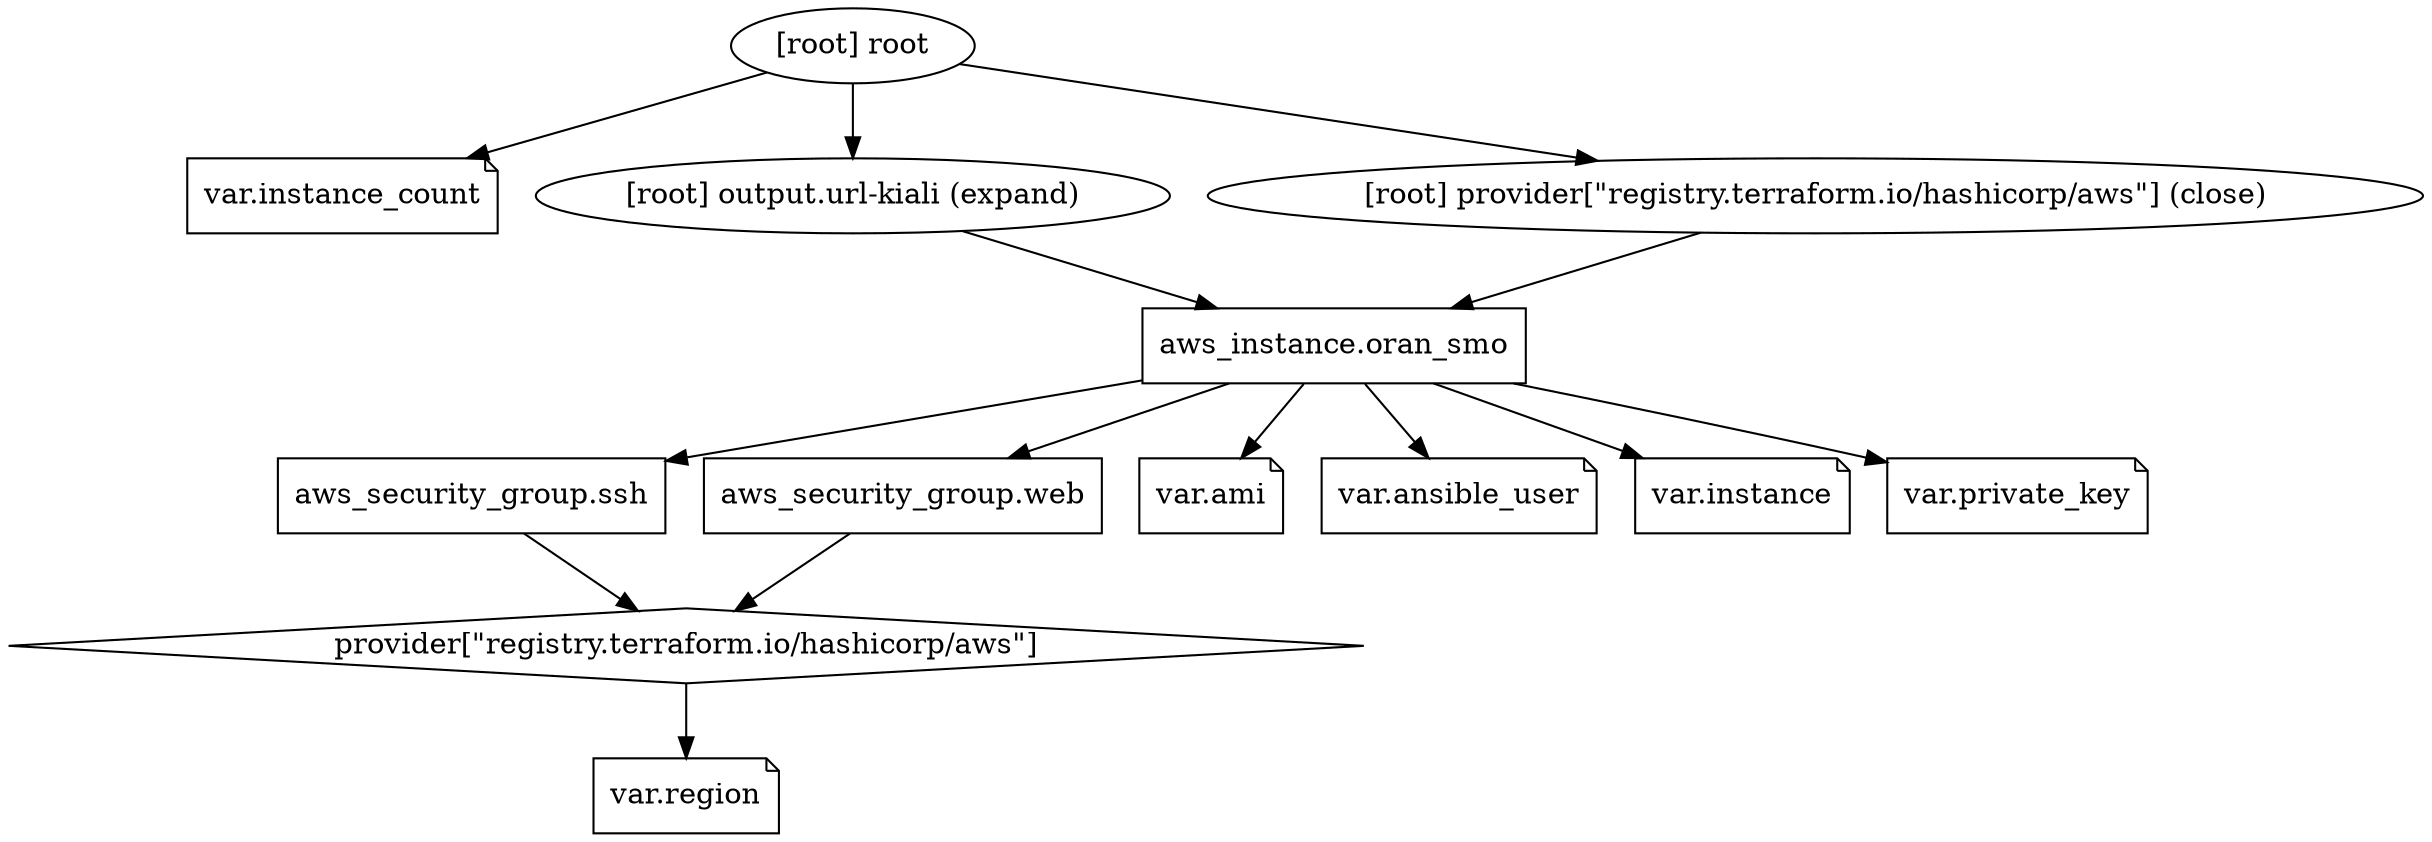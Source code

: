 digraph {
	compound = "true"
	newrank = "true"
	subgraph "root" {
		"[root] aws_instance.oran_smo (expand)" [label = "aws_instance.oran_smo", shape = "box"]
		"[root] aws_security_group.ssh (expand)" [label = "aws_security_group.ssh", shape = "box"]
		"[root] aws_security_group.web (expand)" [label = "aws_security_group.web", shape = "box"]
		"[root] provider[\"registry.terraform.io/hashicorp/aws\"]" [label = "provider[\"registry.terraform.io/hashicorp/aws\"]", shape = "diamond"]
		"[root] var.ami" [label = "var.ami", shape = "note"]
		"[root] var.ansible_user" [label = "var.ansible_user", shape = "note"]
		"[root] var.instance" [label = "var.instance", shape = "note"]
		"[root] var.instance_count" [label = "var.instance_count", shape = "note"]
		"[root] var.private_key" [label = "var.private_key", shape = "note"]
		"[root] var.region" [label = "var.region", shape = "note"]
		"[root] aws_instance.oran_smo (expand)" -> "[root] aws_security_group.ssh (expand)"
		"[root] aws_instance.oran_smo (expand)" -> "[root] aws_security_group.web (expand)"
		"[root] aws_instance.oran_smo (expand)" -> "[root] var.ami"
		"[root] aws_instance.oran_smo (expand)" -> "[root] var.ansible_user"
		"[root] aws_instance.oran_smo (expand)" -> "[root] var.instance"
		"[root] aws_instance.oran_smo (expand)" -> "[root] var.private_key"
		"[root] aws_security_group.ssh (expand)" -> "[root] provider[\"registry.terraform.io/hashicorp/aws\"]"
		"[root] aws_security_group.web (expand)" -> "[root] provider[\"registry.terraform.io/hashicorp/aws\"]"
		"[root] output.url-kiali (expand)" -> "[root] aws_instance.oran_smo (expand)"
		"[root] provider[\"registry.terraform.io/hashicorp/aws\"] (close)" -> "[root] aws_instance.oran_smo (expand)"
		"[root] provider[\"registry.terraform.io/hashicorp/aws\"]" -> "[root] var.region"
		"[root] root" -> "[root] output.url-kiali (expand)"
		"[root] root" -> "[root] provider[\"registry.terraform.io/hashicorp/aws\"] (close)"
		"[root] root" -> "[root] var.instance_count"
	}
}

